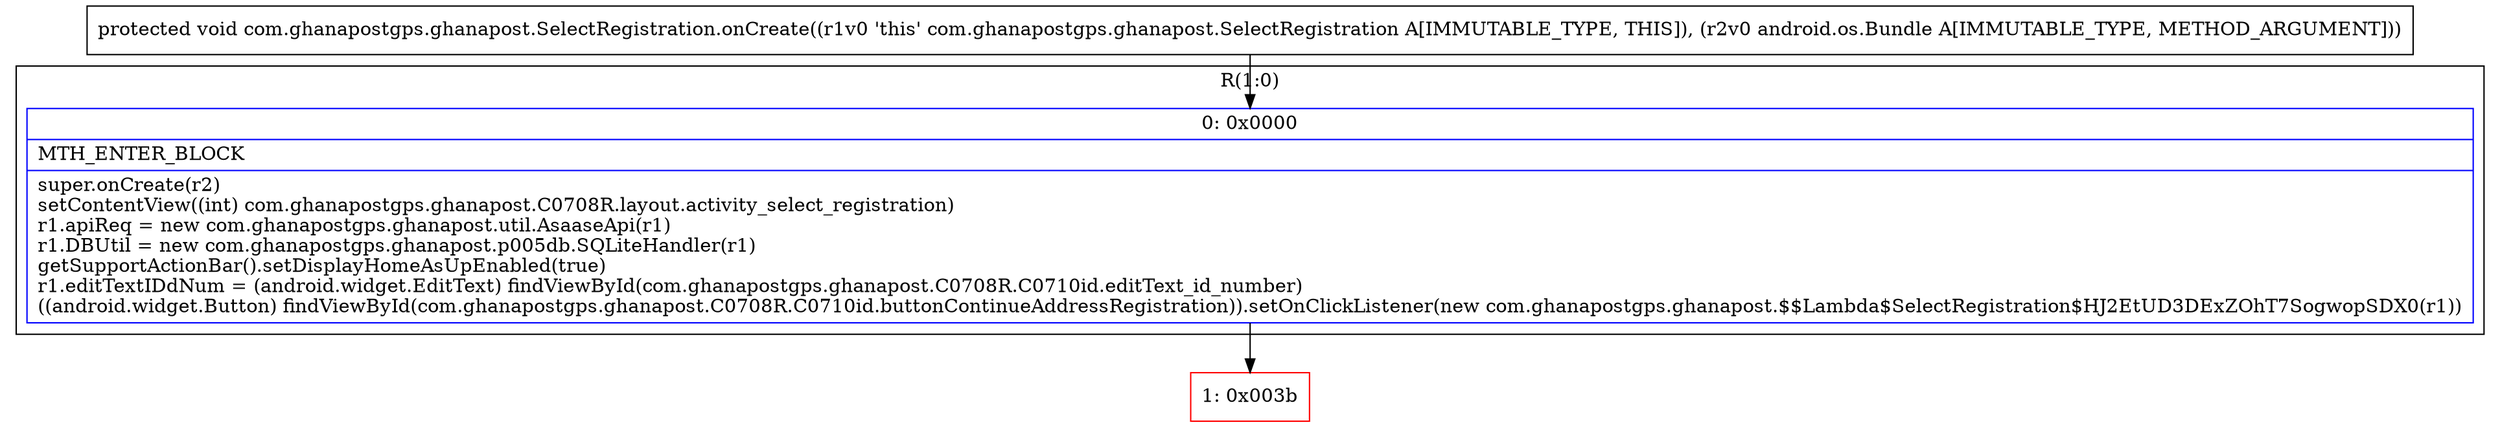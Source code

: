 digraph "CFG forcom.ghanapostgps.ghanapost.SelectRegistration.onCreate(Landroid\/os\/Bundle;)V" {
subgraph cluster_Region_1053205697 {
label = "R(1:0)";
node [shape=record,color=blue];
Node_0 [shape=record,label="{0\:\ 0x0000|MTH_ENTER_BLOCK\l|super.onCreate(r2)\lsetContentView((int) com.ghanapostgps.ghanapost.C0708R.layout.activity_select_registration)\lr1.apiReq = new com.ghanapostgps.ghanapost.util.AsaaseApi(r1)\lr1.DBUtil = new com.ghanapostgps.ghanapost.p005db.SQLiteHandler(r1)\lgetSupportActionBar().setDisplayHomeAsUpEnabled(true)\lr1.editTextIDdNum = (android.widget.EditText) findViewById(com.ghanapostgps.ghanapost.C0708R.C0710id.editText_id_number)\l((android.widget.Button) findViewById(com.ghanapostgps.ghanapost.C0708R.C0710id.buttonContinueAddressRegistration)).setOnClickListener(new com.ghanapostgps.ghanapost.$$Lambda$SelectRegistration$HJ2EtUD3DExZOhT7SogwopSDX0(r1))\l}"];
}
Node_1 [shape=record,color=red,label="{1\:\ 0x003b}"];
MethodNode[shape=record,label="{protected void com.ghanapostgps.ghanapost.SelectRegistration.onCreate((r1v0 'this' com.ghanapostgps.ghanapost.SelectRegistration A[IMMUTABLE_TYPE, THIS]), (r2v0 android.os.Bundle A[IMMUTABLE_TYPE, METHOD_ARGUMENT])) }"];
MethodNode -> Node_0;
Node_0 -> Node_1;
}

